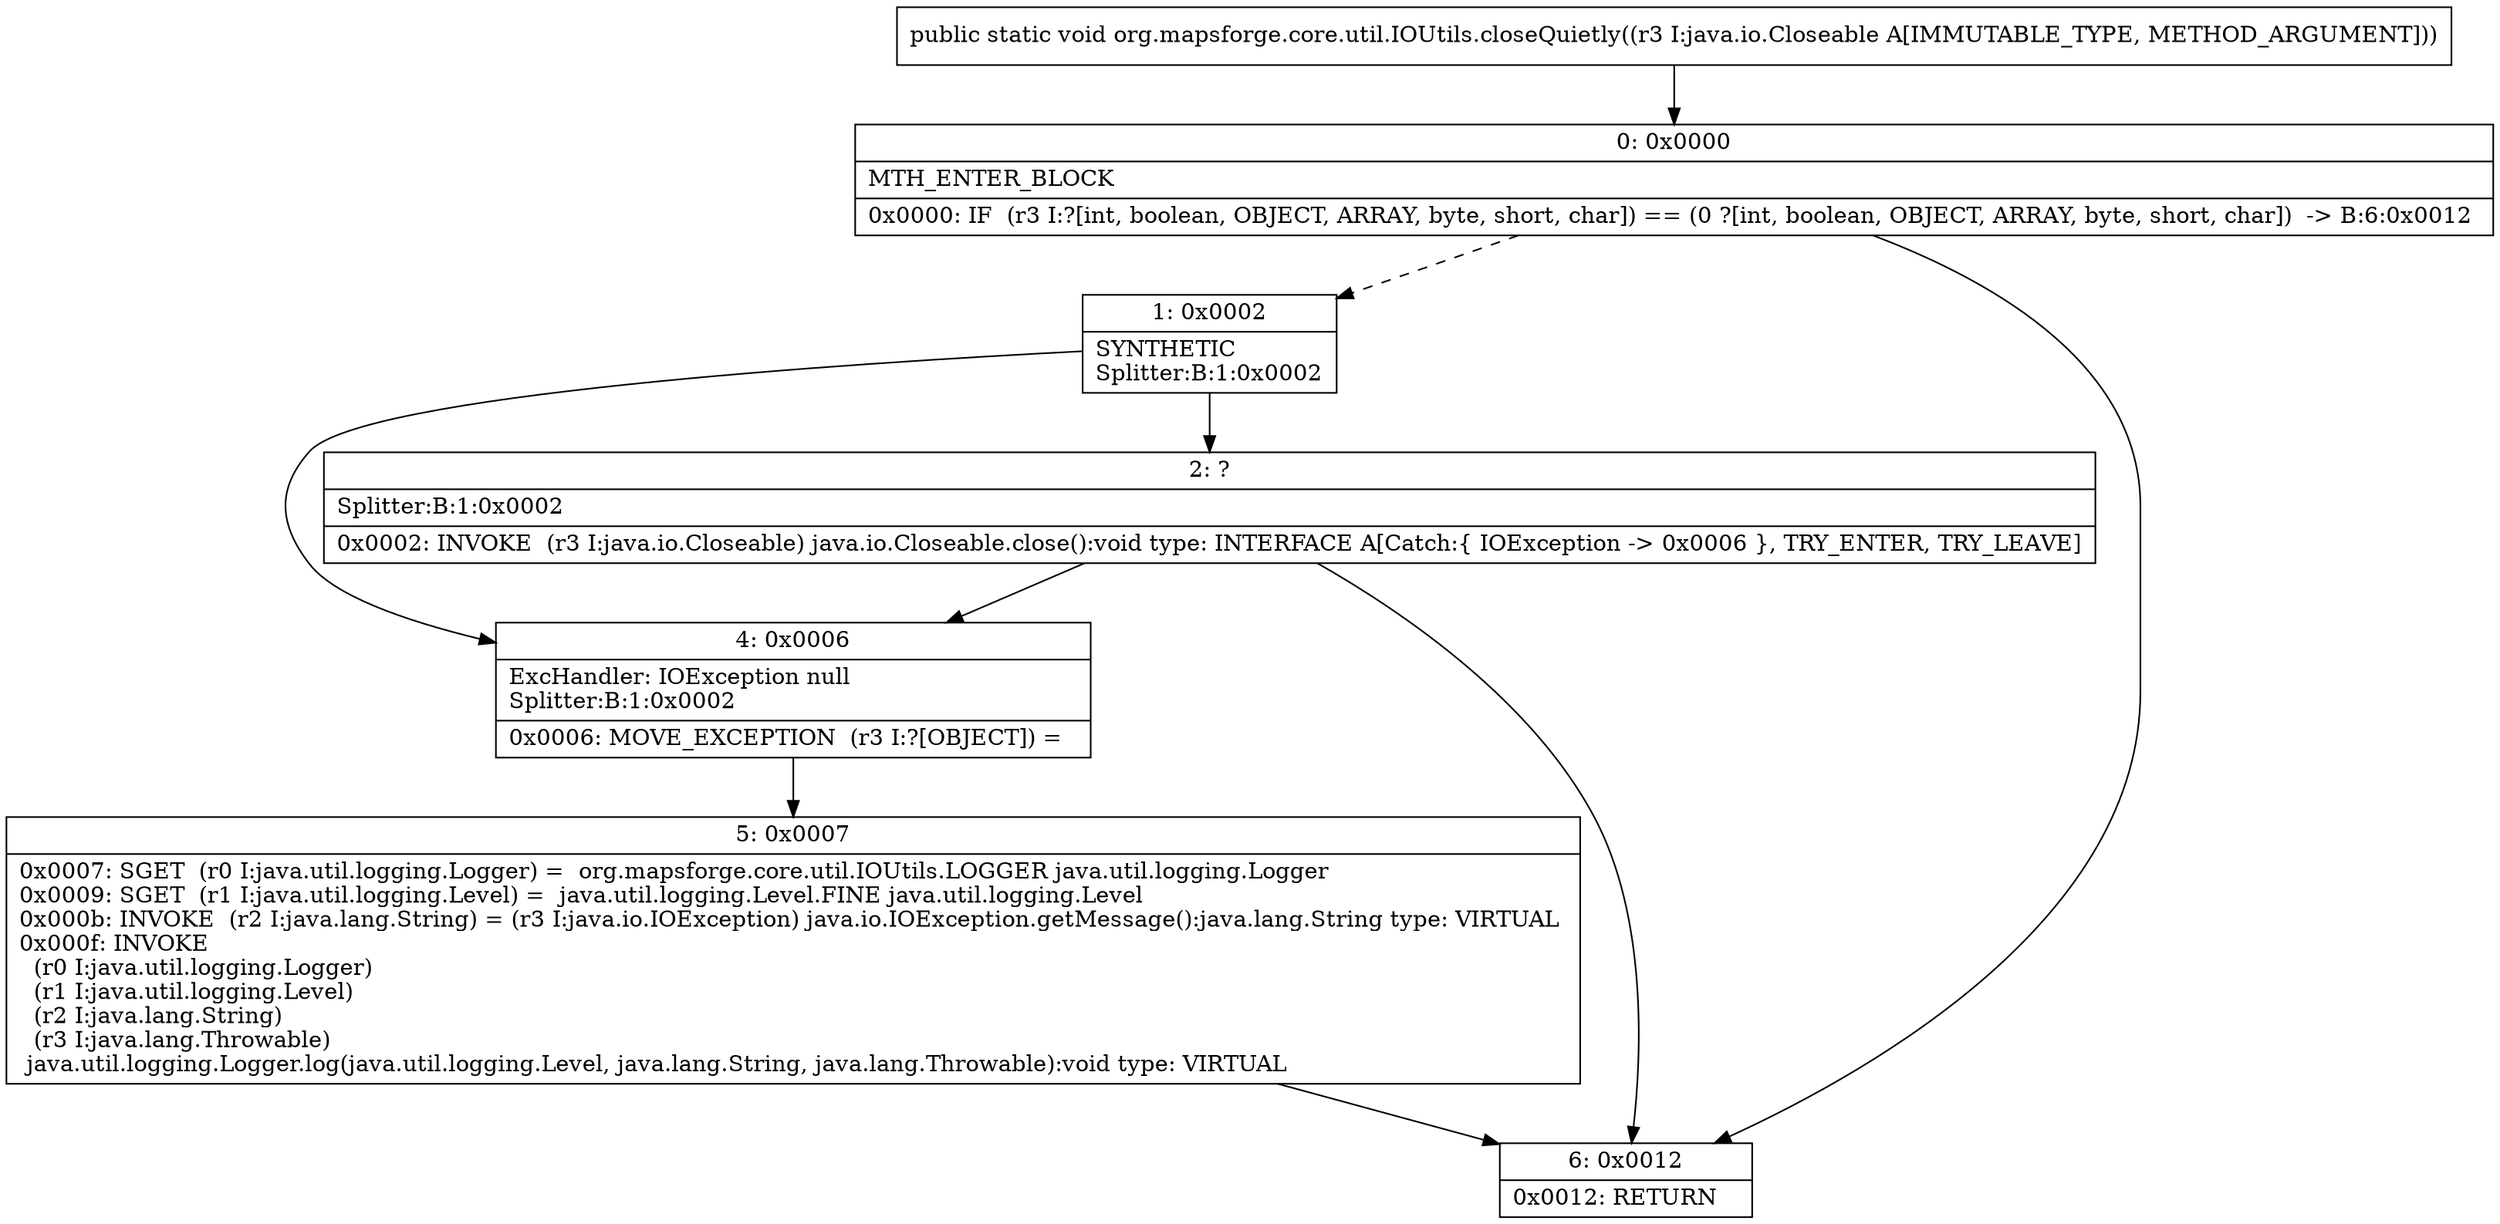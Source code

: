 digraph "CFG fororg.mapsforge.core.util.IOUtils.closeQuietly(Ljava\/io\/Closeable;)V" {
Node_0 [shape=record,label="{0\:\ 0x0000|MTH_ENTER_BLOCK\l|0x0000: IF  (r3 I:?[int, boolean, OBJECT, ARRAY, byte, short, char]) == (0 ?[int, boolean, OBJECT, ARRAY, byte, short, char])  \-\> B:6:0x0012 \l}"];
Node_1 [shape=record,label="{1\:\ 0x0002|SYNTHETIC\lSplitter:B:1:0x0002\l}"];
Node_2 [shape=record,label="{2\:\ ?|Splitter:B:1:0x0002\l|0x0002: INVOKE  (r3 I:java.io.Closeable) java.io.Closeable.close():void type: INTERFACE A[Catch:\{ IOException \-\> 0x0006 \}, TRY_ENTER, TRY_LEAVE]\l}"];
Node_4 [shape=record,label="{4\:\ 0x0006|ExcHandler: IOException null\lSplitter:B:1:0x0002\l|0x0006: MOVE_EXCEPTION  (r3 I:?[OBJECT]) =  \l}"];
Node_5 [shape=record,label="{5\:\ 0x0007|0x0007: SGET  (r0 I:java.util.logging.Logger) =  org.mapsforge.core.util.IOUtils.LOGGER java.util.logging.Logger \l0x0009: SGET  (r1 I:java.util.logging.Level) =  java.util.logging.Level.FINE java.util.logging.Level \l0x000b: INVOKE  (r2 I:java.lang.String) = (r3 I:java.io.IOException) java.io.IOException.getMessage():java.lang.String type: VIRTUAL \l0x000f: INVOKE  \l  (r0 I:java.util.logging.Logger)\l  (r1 I:java.util.logging.Level)\l  (r2 I:java.lang.String)\l  (r3 I:java.lang.Throwable)\l java.util.logging.Logger.log(java.util.logging.Level, java.lang.String, java.lang.Throwable):void type: VIRTUAL \l}"];
Node_6 [shape=record,label="{6\:\ 0x0012|0x0012: RETURN   \l}"];
MethodNode[shape=record,label="{public static void org.mapsforge.core.util.IOUtils.closeQuietly((r3 I:java.io.Closeable A[IMMUTABLE_TYPE, METHOD_ARGUMENT])) }"];
MethodNode -> Node_0;
Node_0 -> Node_1[style=dashed];
Node_0 -> Node_6;
Node_1 -> Node_2;
Node_1 -> Node_4;
Node_2 -> Node_4;
Node_2 -> Node_6;
Node_4 -> Node_5;
Node_5 -> Node_6;
}

